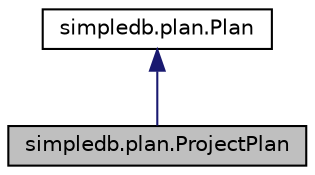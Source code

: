 digraph "simpledb.plan.ProjectPlan"
{
  edge [fontname="Helvetica",fontsize="10",labelfontname="Helvetica",labelfontsize="10"];
  node [fontname="Helvetica",fontsize="10",shape=record];
  Node0 [label="simpledb.plan.ProjectPlan",height=0.2,width=0.4,color="black", fillcolor="grey75", style="filled", fontcolor="black"];
  Node1 -> Node0 [dir="back",color="midnightblue",fontsize="10",style="solid"];
  Node1 [label="simpledb.plan.Plan",height=0.2,width=0.4,color="black", fillcolor="white", style="filled",URL="$interfacesimpledb_1_1plan_1_1Plan.html"];
}
